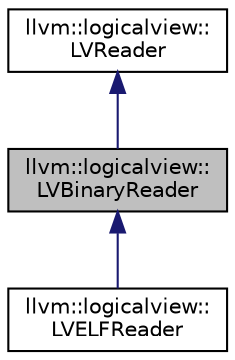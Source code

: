 digraph "llvm::logicalview::LVBinaryReader"
{
 // LATEX_PDF_SIZE
  bgcolor="transparent";
  edge [fontname="Helvetica",fontsize="10",labelfontname="Helvetica",labelfontsize="10"];
  node [fontname="Helvetica",fontsize="10",shape=record];
  Node1 [label="llvm::logicalview::\lLVBinaryReader",height=0.2,width=0.4,color="black", fillcolor="grey75", style="filled", fontcolor="black",tooltip=" "];
  Node2 -> Node1 [dir="back",color="midnightblue",fontsize="10",style="solid",fontname="Helvetica"];
  Node2 [label="llvm::logicalview::\lLVReader",height=0.2,width=0.4,color="black",URL="$classllvm_1_1logicalview_1_1LVReader.html",tooltip="The logical reader owns of all the logical elements created during the debug information parsing."];
  Node1 -> Node3 [dir="back",color="midnightblue",fontsize="10",style="solid",fontname="Helvetica"];
  Node3 [label="llvm::logicalview::\lLVELFReader",height=0.2,width=0.4,color="black",URL="$classllvm_1_1logicalview_1_1LVELFReader.html",tooltip=" "];
}
